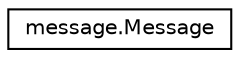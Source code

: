 digraph "Graphical Class Hierarchy"
{
 // LATEX_PDF_SIZE
  edge [fontname="Helvetica",fontsize="10",labelfontname="Helvetica",labelfontsize="10"];
  node [fontname="Helvetica",fontsize="10",shape=record];
  rankdir="LR";
  Node0 [label="message.Message",height=0.2,width=0.4,color="black", fillcolor="white", style="filled",URL="$classmessage_1_1Message.html",tooltip=" "];
}
